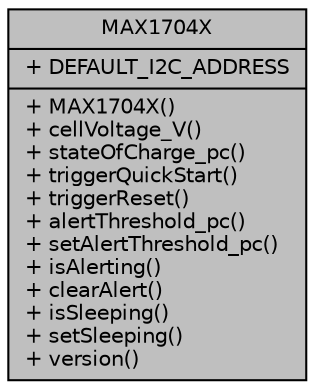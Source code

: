 digraph "MAX1704X"
{
 // INTERACTIVE_SVG=YES
  edge [fontname="Helvetica",fontsize="10",labelfontname="Helvetica",labelfontsize="10"];
  node [fontname="Helvetica",fontsize="10",shape=record];
  Node1 [label="{MAX1704X\n|+ DEFAULT_I2C_ADDRESS\l|+ MAX1704X()\l+ cellVoltage_V()\l+ stateOfCharge_pc()\l+ triggerQuickStart()\l+ triggerReset()\l+ alertThreshold_pc()\l+ setAlertThreshold_pc()\l+ isAlerting()\l+ clearAlert()\l+ isSleeping()\l+ setSleeping()\l+ version()\l}",height=0.2,width=0.4,color="black", fillcolor="grey75", style="filled" fontcolor="black"];
}
